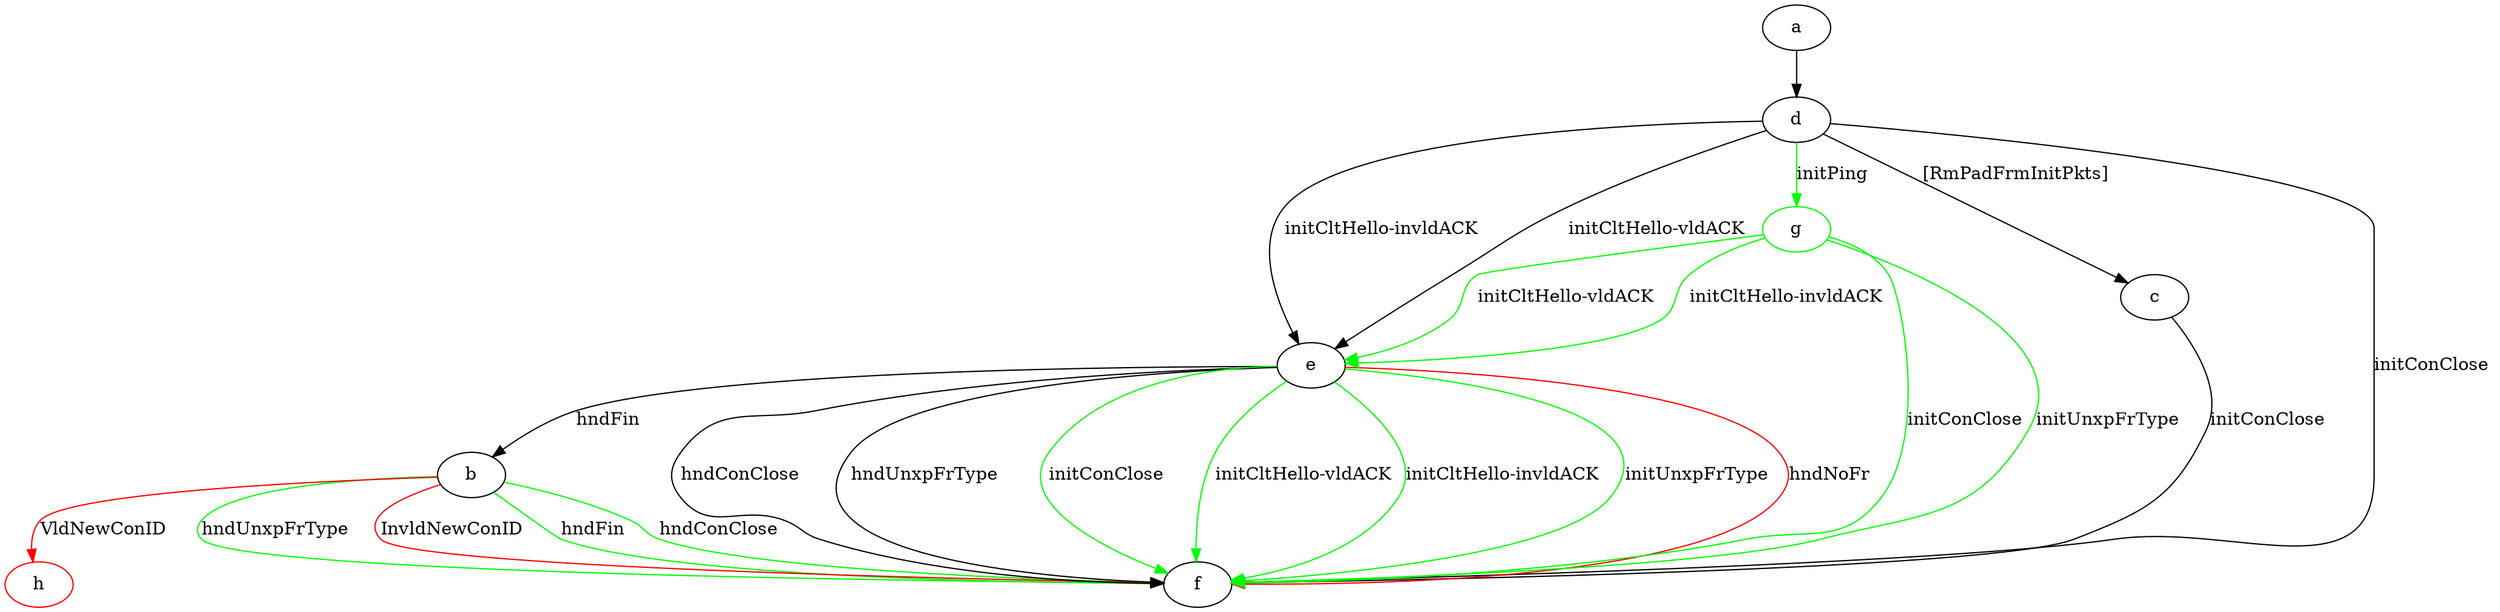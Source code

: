 digraph "" {
	a -> d	[key=0];
	b -> f	[key=0,
		color=green,
		label="hndFin "];
	b -> f	[key=1,
		color=green,
		label="hndConClose "];
	b -> f	[key=2,
		color=green,
		label="hndUnxpFrType "];
	b -> f	[key=3,
		color=red,
		label="InvldNewConID "];
	h	[color=red];
	b -> h	[key=0,
		color=red,
		label="VldNewConID "];
	c -> f	[key=0,
		label="initConClose "];
	d -> c	[key=0,
		label="[RmPadFrmInitPkts] "];
	d -> e	[key=0,
		label="initCltHello-vldACK "];
	d -> e	[key=1,
		label="initCltHello-invldACK "];
	d -> f	[key=0,
		label="initConClose "];
	g	[color=green];
	d -> g	[key=0,
		color=green,
		label="initPing "];
	e -> b	[key=0,
		label="hndFin "];
	e -> f	[key=0,
		label="hndConClose "];
	e -> f	[key=1,
		label="hndUnxpFrType "];
	e -> f	[key=2,
		color=green,
		label="initConClose "];
	e -> f	[key=3,
		color=green,
		label="initCltHello-vldACK "];
	e -> f	[key=4,
		color=green,
		label="initCltHello-invldACK "];
	e -> f	[key=5,
		color=green,
		label="initUnxpFrType "];
	e -> f	[key=6,
		color=red,
		label="hndNoFr "];
	g -> e	[key=0,
		color=green,
		label="initCltHello-vldACK "];
	g -> e	[key=1,
		color=green,
		label="initCltHello-invldACK "];
	g -> f	[key=0,
		color=green,
		label="initConClose "];
	g -> f	[key=1,
		color=green,
		label="initUnxpFrType "];
}

